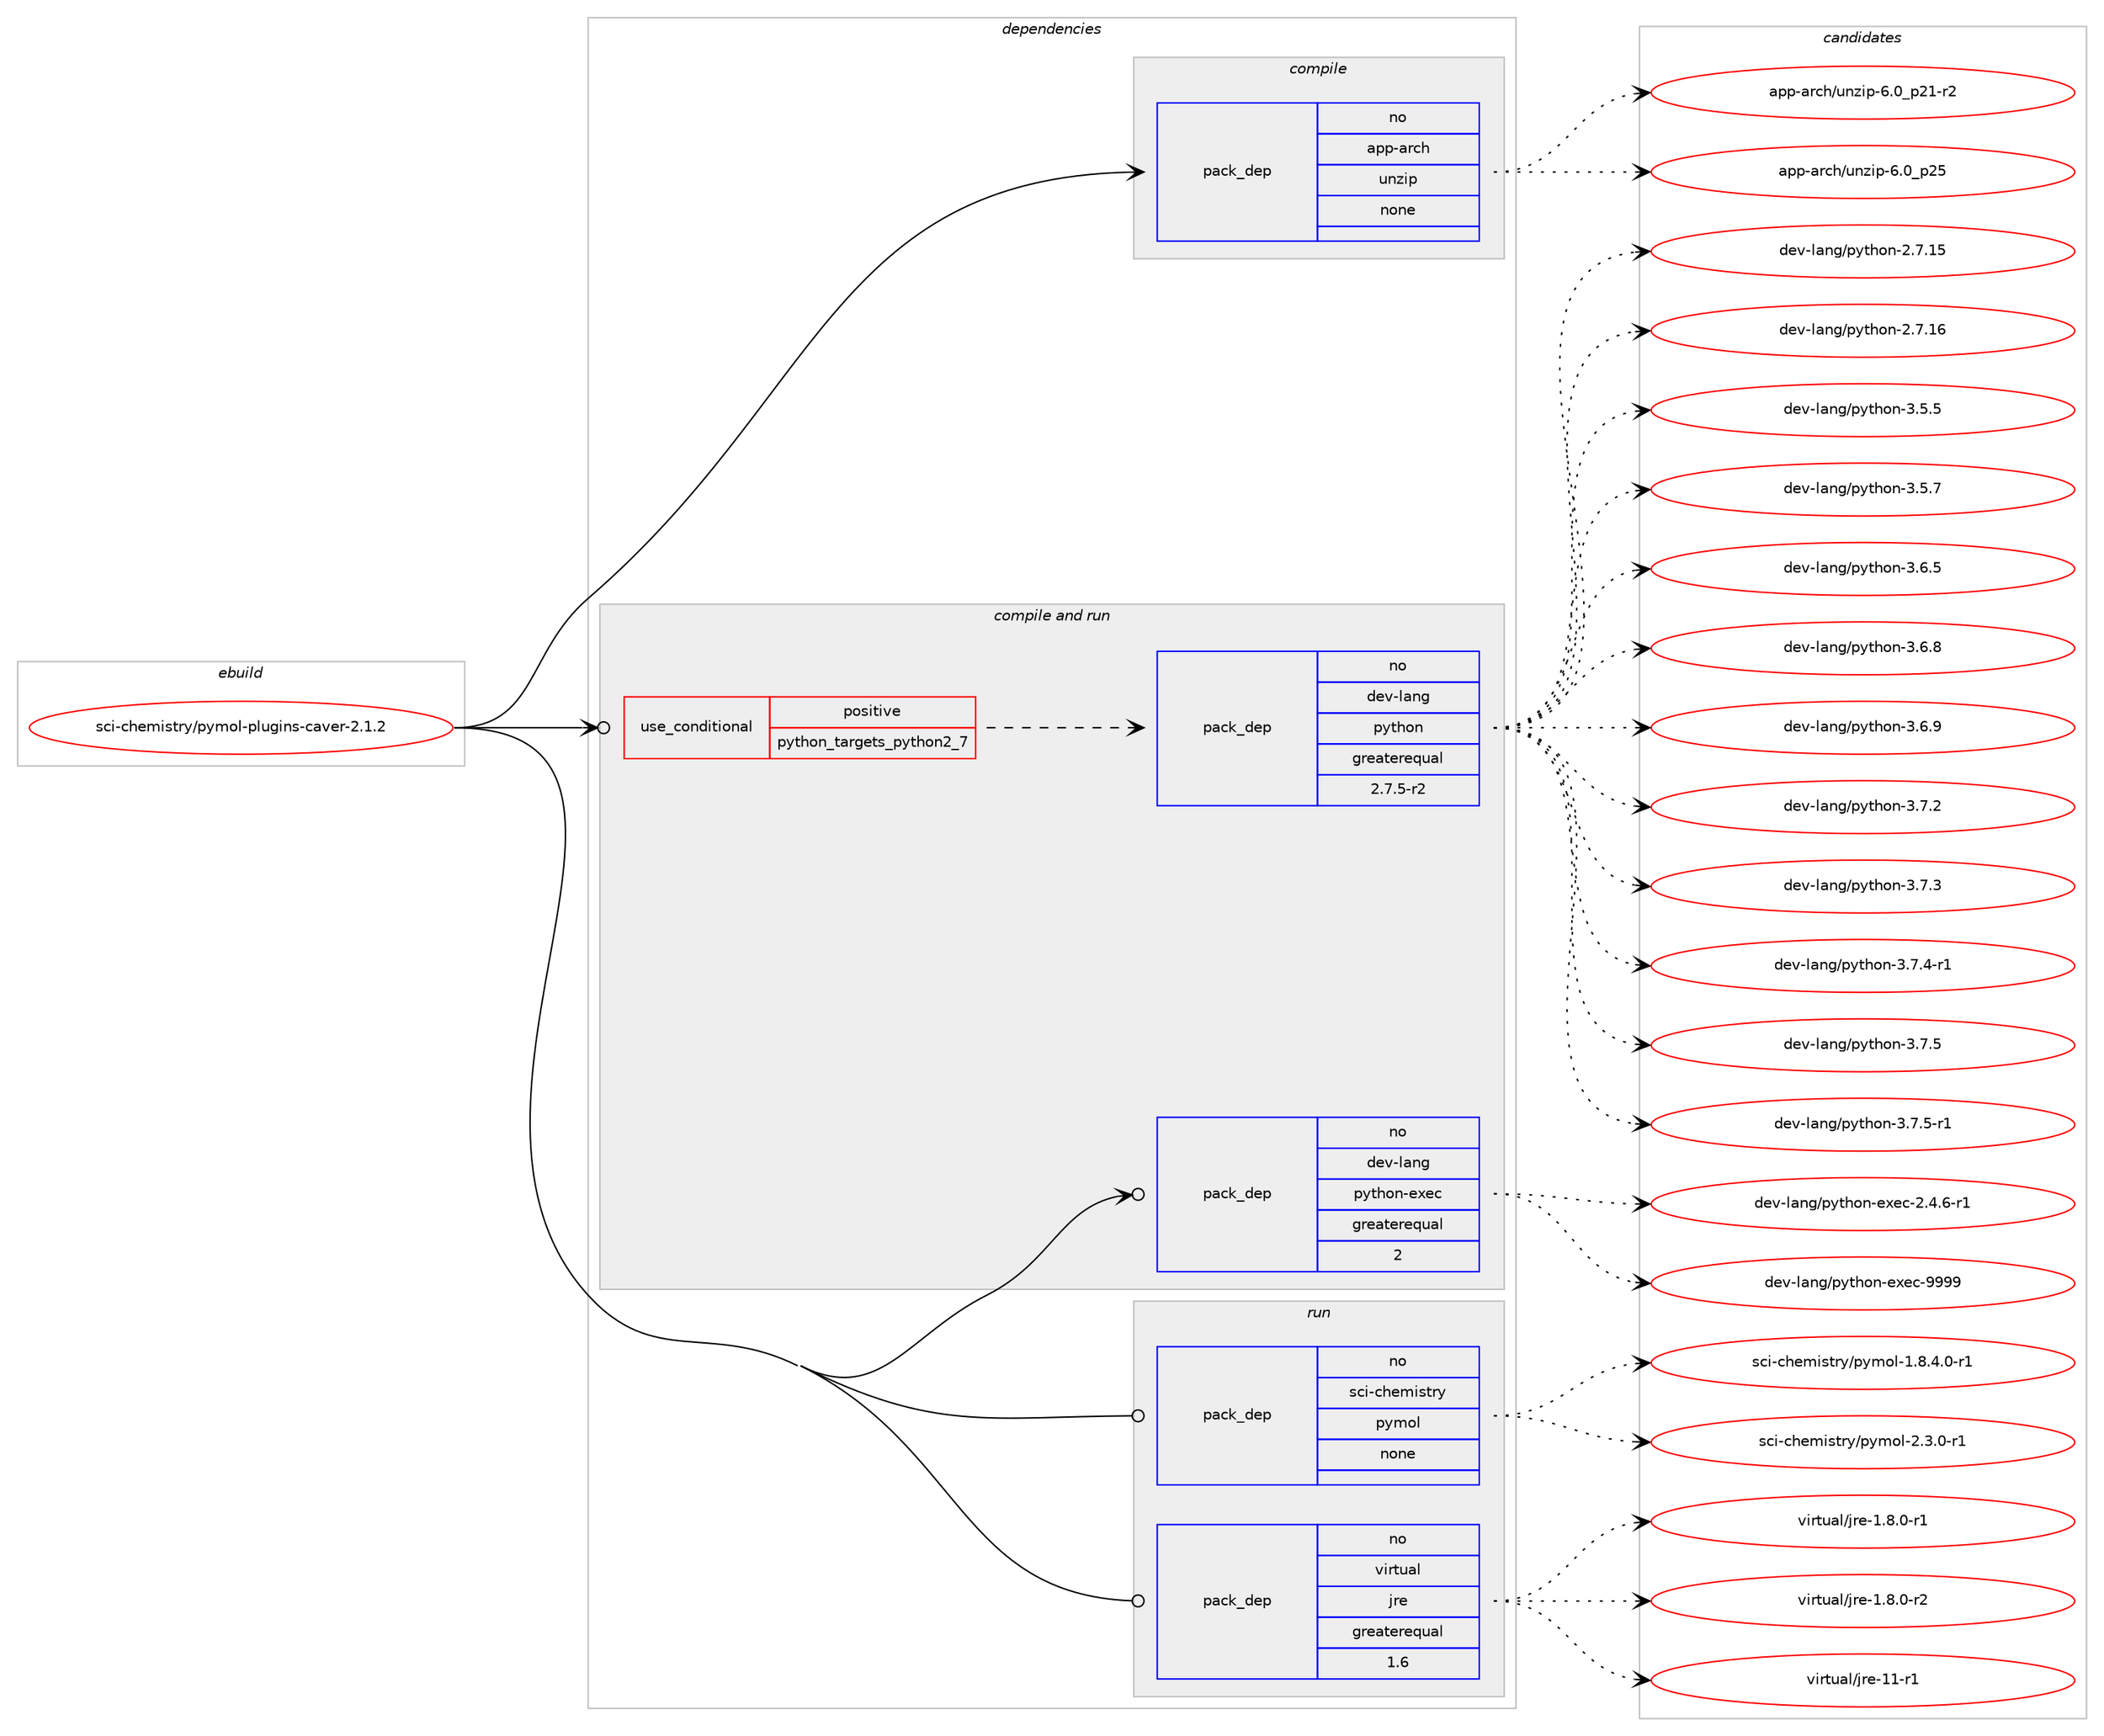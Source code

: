 digraph prolog {

# *************
# Graph options
# *************

newrank=true;
concentrate=true;
compound=true;
graph [rankdir=LR,fontname=Helvetica,fontsize=10,ranksep=1.5];#, ranksep=2.5, nodesep=0.2];
edge  [arrowhead=vee];
node  [fontname=Helvetica,fontsize=10];

# **********
# The ebuild
# **********

subgraph cluster_leftcol {
color=gray;
rank=same;
label=<<i>ebuild</i>>;
id [label="sci-chemistry/pymol-plugins-caver-2.1.2", color=red, width=4, href="../sci-chemistry/pymol-plugins-caver-2.1.2.svg"];
}

# ****************
# The dependencies
# ****************

subgraph cluster_midcol {
color=gray;
label=<<i>dependencies</i>>;
subgraph cluster_compile {
fillcolor="#eeeeee";
style=filled;
label=<<i>compile</i>>;
subgraph pack629988 {
dependency852085 [label=<<TABLE BORDER="0" CELLBORDER="1" CELLSPACING="0" CELLPADDING="4" WIDTH="220"><TR><TD ROWSPAN="6" CELLPADDING="30">pack_dep</TD></TR><TR><TD WIDTH="110">no</TD></TR><TR><TD>app-arch</TD></TR><TR><TD>unzip</TD></TR><TR><TD>none</TD></TR><TR><TD></TD></TR></TABLE>>, shape=none, color=blue];
}
id:e -> dependency852085:w [weight=20,style="solid",arrowhead="vee"];
}
subgraph cluster_compileandrun {
fillcolor="#eeeeee";
style=filled;
label=<<i>compile and run</i>>;
subgraph cond207053 {
dependency852086 [label=<<TABLE BORDER="0" CELLBORDER="1" CELLSPACING="0" CELLPADDING="4"><TR><TD ROWSPAN="3" CELLPADDING="10">use_conditional</TD></TR><TR><TD>positive</TD></TR><TR><TD>python_targets_python2_7</TD></TR></TABLE>>, shape=none, color=red];
subgraph pack629989 {
dependency852087 [label=<<TABLE BORDER="0" CELLBORDER="1" CELLSPACING="0" CELLPADDING="4" WIDTH="220"><TR><TD ROWSPAN="6" CELLPADDING="30">pack_dep</TD></TR><TR><TD WIDTH="110">no</TD></TR><TR><TD>dev-lang</TD></TR><TR><TD>python</TD></TR><TR><TD>greaterequal</TD></TR><TR><TD>2.7.5-r2</TD></TR></TABLE>>, shape=none, color=blue];
}
dependency852086:e -> dependency852087:w [weight=20,style="dashed",arrowhead="vee"];
}
id:e -> dependency852086:w [weight=20,style="solid",arrowhead="odotvee"];
subgraph pack629990 {
dependency852088 [label=<<TABLE BORDER="0" CELLBORDER="1" CELLSPACING="0" CELLPADDING="4" WIDTH="220"><TR><TD ROWSPAN="6" CELLPADDING="30">pack_dep</TD></TR><TR><TD WIDTH="110">no</TD></TR><TR><TD>dev-lang</TD></TR><TR><TD>python-exec</TD></TR><TR><TD>greaterequal</TD></TR><TR><TD>2</TD></TR></TABLE>>, shape=none, color=blue];
}
id:e -> dependency852088:w [weight=20,style="solid",arrowhead="odotvee"];
}
subgraph cluster_run {
fillcolor="#eeeeee";
style=filled;
label=<<i>run</i>>;
subgraph pack629991 {
dependency852089 [label=<<TABLE BORDER="0" CELLBORDER="1" CELLSPACING="0" CELLPADDING="4" WIDTH="220"><TR><TD ROWSPAN="6" CELLPADDING="30">pack_dep</TD></TR><TR><TD WIDTH="110">no</TD></TR><TR><TD>sci-chemistry</TD></TR><TR><TD>pymol</TD></TR><TR><TD>none</TD></TR><TR><TD></TD></TR></TABLE>>, shape=none, color=blue];
}
id:e -> dependency852089:w [weight=20,style="solid",arrowhead="odot"];
subgraph pack629992 {
dependency852090 [label=<<TABLE BORDER="0" CELLBORDER="1" CELLSPACING="0" CELLPADDING="4" WIDTH="220"><TR><TD ROWSPAN="6" CELLPADDING="30">pack_dep</TD></TR><TR><TD WIDTH="110">no</TD></TR><TR><TD>virtual</TD></TR><TR><TD>jre</TD></TR><TR><TD>greaterequal</TD></TR><TR><TD>1.6</TD></TR></TABLE>>, shape=none, color=blue];
}
id:e -> dependency852090:w [weight=20,style="solid",arrowhead="odot"];
}
}

# **************
# The candidates
# **************

subgraph cluster_choices {
rank=same;
color=gray;
label=<<i>candidates</i>>;

subgraph choice629988 {
color=black;
nodesep=1;
choice9711211245971149910447117110122105112455446489511250494511450 [label="app-arch/unzip-6.0_p21-r2", color=red, width=4,href="../app-arch/unzip-6.0_p21-r2.svg"];
choice971121124597114991044711711012210511245544648951125053 [label="app-arch/unzip-6.0_p25", color=red, width=4,href="../app-arch/unzip-6.0_p25.svg"];
dependency852085:e -> choice9711211245971149910447117110122105112455446489511250494511450:w [style=dotted,weight="100"];
dependency852085:e -> choice971121124597114991044711711012210511245544648951125053:w [style=dotted,weight="100"];
}
subgraph choice629989 {
color=black;
nodesep=1;
choice10010111845108971101034711212111610411111045504655464953 [label="dev-lang/python-2.7.15", color=red, width=4,href="../dev-lang/python-2.7.15.svg"];
choice10010111845108971101034711212111610411111045504655464954 [label="dev-lang/python-2.7.16", color=red, width=4,href="../dev-lang/python-2.7.16.svg"];
choice100101118451089711010347112121116104111110455146534653 [label="dev-lang/python-3.5.5", color=red, width=4,href="../dev-lang/python-3.5.5.svg"];
choice100101118451089711010347112121116104111110455146534655 [label="dev-lang/python-3.5.7", color=red, width=4,href="../dev-lang/python-3.5.7.svg"];
choice100101118451089711010347112121116104111110455146544653 [label="dev-lang/python-3.6.5", color=red, width=4,href="../dev-lang/python-3.6.5.svg"];
choice100101118451089711010347112121116104111110455146544656 [label="dev-lang/python-3.6.8", color=red, width=4,href="../dev-lang/python-3.6.8.svg"];
choice100101118451089711010347112121116104111110455146544657 [label="dev-lang/python-3.6.9", color=red, width=4,href="../dev-lang/python-3.6.9.svg"];
choice100101118451089711010347112121116104111110455146554650 [label="dev-lang/python-3.7.2", color=red, width=4,href="../dev-lang/python-3.7.2.svg"];
choice100101118451089711010347112121116104111110455146554651 [label="dev-lang/python-3.7.3", color=red, width=4,href="../dev-lang/python-3.7.3.svg"];
choice1001011184510897110103471121211161041111104551465546524511449 [label="dev-lang/python-3.7.4-r1", color=red, width=4,href="../dev-lang/python-3.7.4-r1.svg"];
choice100101118451089711010347112121116104111110455146554653 [label="dev-lang/python-3.7.5", color=red, width=4,href="../dev-lang/python-3.7.5.svg"];
choice1001011184510897110103471121211161041111104551465546534511449 [label="dev-lang/python-3.7.5-r1", color=red, width=4,href="../dev-lang/python-3.7.5-r1.svg"];
dependency852087:e -> choice10010111845108971101034711212111610411111045504655464953:w [style=dotted,weight="100"];
dependency852087:e -> choice10010111845108971101034711212111610411111045504655464954:w [style=dotted,weight="100"];
dependency852087:e -> choice100101118451089711010347112121116104111110455146534653:w [style=dotted,weight="100"];
dependency852087:e -> choice100101118451089711010347112121116104111110455146534655:w [style=dotted,weight="100"];
dependency852087:e -> choice100101118451089711010347112121116104111110455146544653:w [style=dotted,weight="100"];
dependency852087:e -> choice100101118451089711010347112121116104111110455146544656:w [style=dotted,weight="100"];
dependency852087:e -> choice100101118451089711010347112121116104111110455146544657:w [style=dotted,weight="100"];
dependency852087:e -> choice100101118451089711010347112121116104111110455146554650:w [style=dotted,weight="100"];
dependency852087:e -> choice100101118451089711010347112121116104111110455146554651:w [style=dotted,weight="100"];
dependency852087:e -> choice1001011184510897110103471121211161041111104551465546524511449:w [style=dotted,weight="100"];
dependency852087:e -> choice100101118451089711010347112121116104111110455146554653:w [style=dotted,weight="100"];
dependency852087:e -> choice1001011184510897110103471121211161041111104551465546534511449:w [style=dotted,weight="100"];
}
subgraph choice629990 {
color=black;
nodesep=1;
choice10010111845108971101034711212111610411111045101120101994550465246544511449 [label="dev-lang/python-exec-2.4.6-r1", color=red, width=4,href="../dev-lang/python-exec-2.4.6-r1.svg"];
choice10010111845108971101034711212111610411111045101120101994557575757 [label="dev-lang/python-exec-9999", color=red, width=4,href="../dev-lang/python-exec-9999.svg"];
dependency852088:e -> choice10010111845108971101034711212111610411111045101120101994550465246544511449:w [style=dotted,weight="100"];
dependency852088:e -> choice10010111845108971101034711212111610411111045101120101994557575757:w [style=dotted,weight="100"];
}
subgraph choice629991 {
color=black;
nodesep=1;
choice1159910545991041011091051151161141214711212110911110845494656465246484511449 [label="sci-chemistry/pymol-1.8.4.0-r1", color=red, width=4,href="../sci-chemistry/pymol-1.8.4.0-r1.svg"];
choice115991054599104101109105115116114121471121211091111084550465146484511449 [label="sci-chemistry/pymol-2.3.0-r1", color=red, width=4,href="../sci-chemistry/pymol-2.3.0-r1.svg"];
dependency852089:e -> choice1159910545991041011091051151161141214711212110911110845494656465246484511449:w [style=dotted,weight="100"];
dependency852089:e -> choice115991054599104101109105115116114121471121211091111084550465146484511449:w [style=dotted,weight="100"];
}
subgraph choice629992 {
color=black;
nodesep=1;
choice11810511411611797108471061141014549465646484511449 [label="virtual/jre-1.8.0-r1", color=red, width=4,href="../virtual/jre-1.8.0-r1.svg"];
choice11810511411611797108471061141014549465646484511450 [label="virtual/jre-1.8.0-r2", color=red, width=4,href="../virtual/jre-1.8.0-r2.svg"];
choice11810511411611797108471061141014549494511449 [label="virtual/jre-11-r1", color=red, width=4,href="../virtual/jre-11-r1.svg"];
dependency852090:e -> choice11810511411611797108471061141014549465646484511449:w [style=dotted,weight="100"];
dependency852090:e -> choice11810511411611797108471061141014549465646484511450:w [style=dotted,weight="100"];
dependency852090:e -> choice11810511411611797108471061141014549494511449:w [style=dotted,weight="100"];
}
}

}
